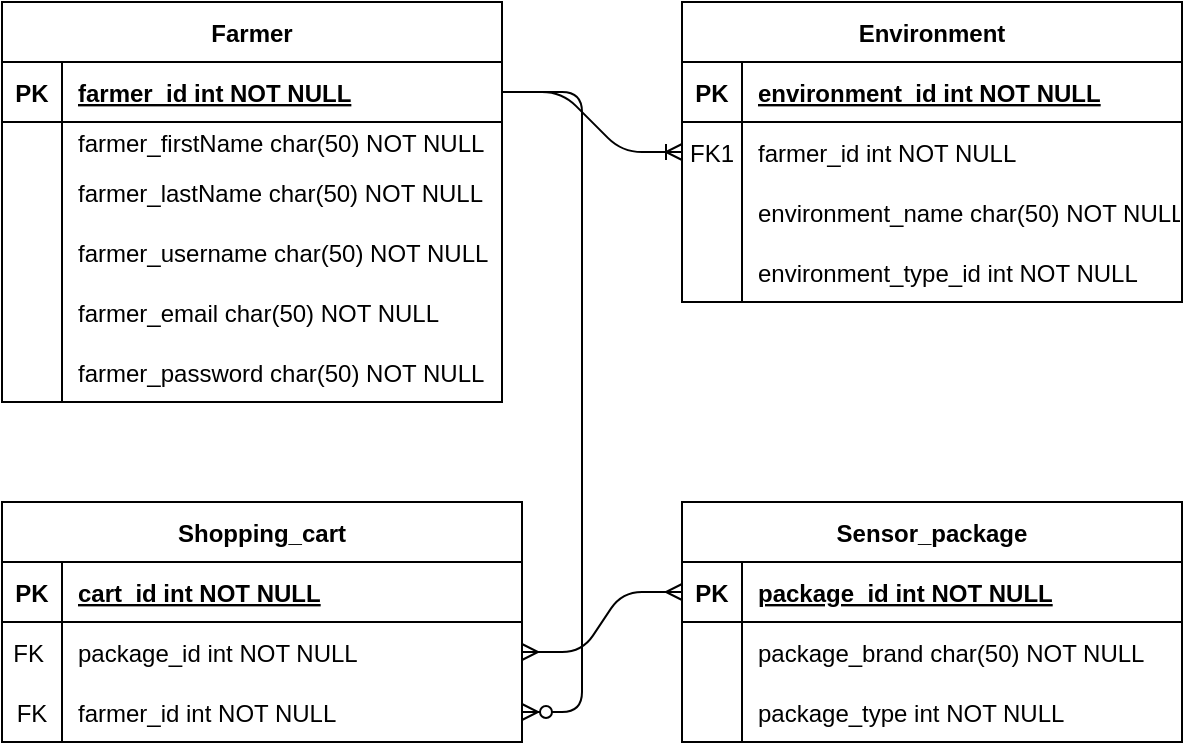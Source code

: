 <mxfile version="14.9.4" type="github">
  <diagram id="ZwBn0brisW2evT-QKYZO" name="Page-1">
    <mxGraphModel dx="1038" dy="547" grid="1" gridSize="10" guides="1" tooltips="1" connect="1" arrows="1" fold="1" page="1" pageScale="1" pageWidth="827" pageHeight="1169" math="0" shadow="0">
      <root>
        <mxCell id="0" />
        <mxCell id="1" parent="0" />
        <mxCell id="tCxnITLoJCfb_9k5bUtl-1" value="Environment" style="shape=table;startSize=30;container=1;collapsible=1;childLayout=tableLayout;fixedRows=1;rowLines=0;fontStyle=1;align=center;resizeLast=1;" parent="1" vertex="1">
          <mxGeometry x="460" y="130" width="250" height="150" as="geometry" />
        </mxCell>
        <mxCell id="tCxnITLoJCfb_9k5bUtl-2" value="" style="shape=partialRectangle;collapsible=0;dropTarget=0;pointerEvents=0;fillColor=none;points=[[0,0.5],[1,0.5]];portConstraint=eastwest;top=0;left=0;right=0;bottom=1;" parent="tCxnITLoJCfb_9k5bUtl-1" vertex="1">
          <mxGeometry y="30" width="250" height="30" as="geometry" />
        </mxCell>
        <mxCell id="tCxnITLoJCfb_9k5bUtl-3" value="PK" style="shape=partialRectangle;overflow=hidden;connectable=0;fillColor=none;top=0;left=0;bottom=0;right=0;fontStyle=1;" parent="tCxnITLoJCfb_9k5bUtl-2" vertex="1">
          <mxGeometry width="30" height="30" as="geometry" />
        </mxCell>
        <mxCell id="tCxnITLoJCfb_9k5bUtl-4" value="environment_id int NOT NULL " style="shape=partialRectangle;overflow=hidden;connectable=0;fillColor=none;top=0;left=0;bottom=0;right=0;align=left;spacingLeft=6;fontStyle=5;" parent="tCxnITLoJCfb_9k5bUtl-2" vertex="1">
          <mxGeometry x="30" width="220" height="30" as="geometry" />
        </mxCell>
        <mxCell id="tCxnITLoJCfb_9k5bUtl-5" value="" style="shape=partialRectangle;collapsible=0;dropTarget=0;pointerEvents=0;fillColor=none;points=[[0,0.5],[1,0.5]];portConstraint=eastwest;top=0;left=0;right=0;bottom=0;" parent="tCxnITLoJCfb_9k5bUtl-1" vertex="1">
          <mxGeometry y="60" width="250" height="30" as="geometry" />
        </mxCell>
        <mxCell id="tCxnITLoJCfb_9k5bUtl-6" value="FK1" style="shape=partialRectangle;overflow=hidden;connectable=0;fillColor=none;top=0;left=0;bottom=0;right=0;" parent="tCxnITLoJCfb_9k5bUtl-5" vertex="1">
          <mxGeometry width="30" height="30" as="geometry" />
        </mxCell>
        <mxCell id="tCxnITLoJCfb_9k5bUtl-7" value="farmer_id int NOT NULL" style="shape=partialRectangle;overflow=hidden;connectable=0;fillColor=none;top=0;left=0;bottom=0;right=0;align=left;spacingLeft=6;" parent="tCxnITLoJCfb_9k5bUtl-5" vertex="1">
          <mxGeometry x="30" width="220" height="30" as="geometry" />
        </mxCell>
        <mxCell id="tCxnITLoJCfb_9k5bUtl-8" value="" style="shape=partialRectangle;collapsible=0;dropTarget=0;pointerEvents=0;fillColor=none;points=[[0,0.5],[1,0.5]];portConstraint=eastwest;top=0;left=0;right=0;bottom=0;" parent="tCxnITLoJCfb_9k5bUtl-1" vertex="1">
          <mxGeometry y="90" width="250" height="30" as="geometry" />
        </mxCell>
        <mxCell id="tCxnITLoJCfb_9k5bUtl-9" value="" style="shape=partialRectangle;overflow=hidden;connectable=0;fillColor=none;top=0;left=0;bottom=0;right=0;" parent="tCxnITLoJCfb_9k5bUtl-8" vertex="1">
          <mxGeometry width="30" height="30" as="geometry" />
        </mxCell>
        <mxCell id="tCxnITLoJCfb_9k5bUtl-10" value="environment_name char(50) NOT NULL" style="shape=partialRectangle;overflow=hidden;connectable=0;fillColor=none;top=0;left=0;bottom=0;right=0;align=left;spacingLeft=6;" parent="tCxnITLoJCfb_9k5bUtl-8" vertex="1">
          <mxGeometry x="30" width="220" height="30" as="geometry" />
        </mxCell>
        <mxCell id="tCxnITLoJCfb_9k5bUtl-11" value="" style="shape=partialRectangle;collapsible=0;dropTarget=0;pointerEvents=0;fillColor=none;top=0;left=0;bottom=0;right=0;points=[[0,0.5],[1,0.5]];portConstraint=eastwest;" parent="tCxnITLoJCfb_9k5bUtl-1" vertex="1">
          <mxGeometry y="120" width="250" height="30" as="geometry" />
        </mxCell>
        <mxCell id="tCxnITLoJCfb_9k5bUtl-12" value="" style="shape=partialRectangle;connectable=0;fillColor=none;top=0;left=0;bottom=0;right=0;editable=1;overflow=hidden;" parent="tCxnITLoJCfb_9k5bUtl-11" vertex="1">
          <mxGeometry width="30" height="30" as="geometry" />
        </mxCell>
        <mxCell id="tCxnITLoJCfb_9k5bUtl-13" value="environment_type_id int NOT NULL" style="shape=partialRectangle;connectable=0;fillColor=none;top=0;left=0;bottom=0;right=0;align=left;spacingLeft=6;overflow=hidden;" parent="tCxnITLoJCfb_9k5bUtl-11" vertex="1">
          <mxGeometry x="30" width="220" height="30" as="geometry" />
        </mxCell>
        <mxCell id="tCxnITLoJCfb_9k5bUtl-14" value="Farmer" style="shape=table;startSize=30;container=1;collapsible=1;childLayout=tableLayout;fixedRows=1;rowLines=0;fontStyle=1;align=center;resizeLast=1;" parent="1" vertex="1">
          <mxGeometry x="120" y="130" width="250" height="200" as="geometry" />
        </mxCell>
        <mxCell id="tCxnITLoJCfb_9k5bUtl-15" value="" style="shape=partialRectangle;collapsible=0;dropTarget=0;pointerEvents=0;fillColor=none;points=[[0,0.5],[1,0.5]];portConstraint=eastwest;top=0;left=0;right=0;bottom=1;" parent="tCxnITLoJCfb_9k5bUtl-14" vertex="1">
          <mxGeometry y="30" width="250" height="30" as="geometry" />
        </mxCell>
        <mxCell id="tCxnITLoJCfb_9k5bUtl-16" value="PK" style="shape=partialRectangle;overflow=hidden;connectable=0;fillColor=none;top=0;left=0;bottom=0;right=0;fontStyle=1;" parent="tCxnITLoJCfb_9k5bUtl-15" vertex="1">
          <mxGeometry width="30" height="30" as="geometry" />
        </mxCell>
        <mxCell id="tCxnITLoJCfb_9k5bUtl-17" value="farmer_id int NOT NULL " style="shape=partialRectangle;overflow=hidden;connectable=0;fillColor=none;top=0;left=0;bottom=0;right=0;align=left;spacingLeft=6;fontStyle=5;" parent="tCxnITLoJCfb_9k5bUtl-15" vertex="1">
          <mxGeometry x="30" width="220" height="30" as="geometry" />
        </mxCell>
        <mxCell id="tCxnITLoJCfb_9k5bUtl-18" value="" style="shape=partialRectangle;collapsible=0;dropTarget=0;pointerEvents=0;fillColor=none;points=[[0,0.5],[1,0.5]];portConstraint=eastwest;top=0;left=0;right=0;bottom=0;" parent="tCxnITLoJCfb_9k5bUtl-14" vertex="1">
          <mxGeometry y="60" width="250" height="20" as="geometry" />
        </mxCell>
        <mxCell id="tCxnITLoJCfb_9k5bUtl-19" value="" style="shape=partialRectangle;overflow=hidden;connectable=0;fillColor=none;top=0;left=0;bottom=0;right=0;" parent="tCxnITLoJCfb_9k5bUtl-18" vertex="1">
          <mxGeometry width="30" height="20" as="geometry" />
        </mxCell>
        <mxCell id="tCxnITLoJCfb_9k5bUtl-20" value="farmer_firstName char(50) NOT NULL" style="shape=partialRectangle;overflow=hidden;connectable=0;fillColor=none;top=0;left=0;bottom=0;right=0;align=left;spacingLeft=6;" parent="tCxnITLoJCfb_9k5bUtl-18" vertex="1">
          <mxGeometry x="30" width="220" height="20" as="geometry" />
        </mxCell>
        <mxCell id="tCxnITLoJCfb_9k5bUtl-21" value="" style="shape=partialRectangle;collapsible=0;dropTarget=0;pointerEvents=0;fillColor=none;top=0;left=0;bottom=0;right=0;points=[[0,0.5],[1,0.5]];portConstraint=eastwest;" parent="tCxnITLoJCfb_9k5bUtl-14" vertex="1">
          <mxGeometry y="80" width="250" height="30" as="geometry" />
        </mxCell>
        <mxCell id="tCxnITLoJCfb_9k5bUtl-22" value="" style="shape=partialRectangle;connectable=0;fillColor=none;top=0;left=0;bottom=0;right=0;editable=1;overflow=hidden;" parent="tCxnITLoJCfb_9k5bUtl-21" vertex="1">
          <mxGeometry width="30" height="30" as="geometry" />
        </mxCell>
        <mxCell id="tCxnITLoJCfb_9k5bUtl-23" value="farmer_lastName char(50) NOT NULL" style="shape=partialRectangle;connectable=0;fillColor=none;top=0;left=0;bottom=0;right=0;align=left;spacingLeft=6;overflow=hidden;" parent="tCxnITLoJCfb_9k5bUtl-21" vertex="1">
          <mxGeometry x="30" width="220" height="30" as="geometry" />
        </mxCell>
        <mxCell id="tCxnITLoJCfb_9k5bUtl-24" value="" style="shape=partialRectangle;collapsible=0;dropTarget=0;pointerEvents=0;fillColor=none;top=0;left=0;bottom=0;right=0;points=[[0,0.5],[1,0.5]];portConstraint=eastwest;" parent="tCxnITLoJCfb_9k5bUtl-14" vertex="1">
          <mxGeometry y="110" width="250" height="30" as="geometry" />
        </mxCell>
        <mxCell id="tCxnITLoJCfb_9k5bUtl-25" value="" style="shape=partialRectangle;connectable=0;fillColor=none;top=0;left=0;bottom=0;right=0;editable=1;overflow=hidden;" parent="tCxnITLoJCfb_9k5bUtl-24" vertex="1">
          <mxGeometry width="30" height="30" as="geometry" />
        </mxCell>
        <mxCell id="tCxnITLoJCfb_9k5bUtl-26" value="farmer_username char(50) NOT NULL" style="shape=partialRectangle;connectable=0;fillColor=none;top=0;left=0;bottom=0;right=0;align=left;spacingLeft=6;overflow=hidden;" parent="tCxnITLoJCfb_9k5bUtl-24" vertex="1">
          <mxGeometry x="30" width="220" height="30" as="geometry" />
        </mxCell>
        <mxCell id="tCxnITLoJCfb_9k5bUtl-27" value="" style="shape=partialRectangle;collapsible=0;dropTarget=0;pointerEvents=0;fillColor=none;top=0;left=0;bottom=0;right=0;points=[[0,0.5],[1,0.5]];portConstraint=eastwest;" parent="tCxnITLoJCfb_9k5bUtl-14" vertex="1">
          <mxGeometry y="140" width="250" height="30" as="geometry" />
        </mxCell>
        <mxCell id="tCxnITLoJCfb_9k5bUtl-28" value="" style="shape=partialRectangle;connectable=0;fillColor=none;top=0;left=0;bottom=0;right=0;editable=1;overflow=hidden;" parent="tCxnITLoJCfb_9k5bUtl-27" vertex="1">
          <mxGeometry width="30" height="30" as="geometry" />
        </mxCell>
        <mxCell id="tCxnITLoJCfb_9k5bUtl-29" value="farmer_email char(50) NOT NULL" style="shape=partialRectangle;connectable=0;fillColor=none;top=0;left=0;bottom=0;right=0;align=left;spacingLeft=6;overflow=hidden;" parent="tCxnITLoJCfb_9k5bUtl-27" vertex="1">
          <mxGeometry x="30" width="220" height="30" as="geometry" />
        </mxCell>
        <mxCell id="tCxnITLoJCfb_9k5bUtl-30" value="" style="shape=partialRectangle;collapsible=0;dropTarget=0;pointerEvents=0;fillColor=none;top=0;left=0;bottom=0;right=0;points=[[0,0.5],[1,0.5]];portConstraint=eastwest;" parent="tCxnITLoJCfb_9k5bUtl-14" vertex="1">
          <mxGeometry y="170" width="250" height="30" as="geometry" />
        </mxCell>
        <mxCell id="tCxnITLoJCfb_9k5bUtl-31" value="" style="shape=partialRectangle;connectable=0;fillColor=none;top=0;left=0;bottom=0;right=0;editable=1;overflow=hidden;" parent="tCxnITLoJCfb_9k5bUtl-30" vertex="1">
          <mxGeometry width="30" height="30" as="geometry" />
        </mxCell>
        <mxCell id="tCxnITLoJCfb_9k5bUtl-32" value="farmer_password char(50) NOT NULL" style="shape=partialRectangle;connectable=0;fillColor=none;top=0;left=0;bottom=0;right=0;align=left;spacingLeft=6;overflow=hidden;" parent="tCxnITLoJCfb_9k5bUtl-30" vertex="1">
          <mxGeometry x="30" width="220" height="30" as="geometry" />
        </mxCell>
        <mxCell id="tCxnITLoJCfb_9k5bUtl-33" value="" style="edgeStyle=entityRelationEdgeStyle;fontSize=12;html=1;endArrow=ERoneToMany;exitX=1;exitY=0.5;exitDx=0;exitDy=0;" parent="1" source="tCxnITLoJCfb_9k5bUtl-15" target="tCxnITLoJCfb_9k5bUtl-5" edge="1">
          <mxGeometry width="100" height="100" relative="1" as="geometry">
            <mxPoint x="240" y="450" as="sourcePoint" />
            <mxPoint x="340" y="350" as="targetPoint" />
          </mxGeometry>
        </mxCell>
        <mxCell id="iV6HjV9WesMOQAY3Fkkr-1" value="Shopping_cart" style="shape=table;startSize=30;container=1;collapsible=1;childLayout=tableLayout;fixedRows=1;rowLines=0;fontStyle=1;align=center;resizeLast=1;" vertex="1" parent="1">
          <mxGeometry x="120" y="380" width="260" height="120" as="geometry" />
        </mxCell>
        <mxCell id="iV6HjV9WesMOQAY3Fkkr-2" value="" style="shape=partialRectangle;collapsible=0;dropTarget=0;pointerEvents=0;fillColor=none;top=0;left=0;bottom=1;right=0;points=[[0,0.5],[1,0.5]];portConstraint=eastwest;" vertex="1" parent="iV6HjV9WesMOQAY3Fkkr-1">
          <mxGeometry y="30" width="260" height="30" as="geometry" />
        </mxCell>
        <mxCell id="iV6HjV9WesMOQAY3Fkkr-3" value="PK" style="shape=partialRectangle;connectable=0;fillColor=none;top=0;left=0;bottom=0;right=0;fontStyle=1;overflow=hidden;" vertex="1" parent="iV6HjV9WesMOQAY3Fkkr-2">
          <mxGeometry width="30" height="30" as="geometry" />
        </mxCell>
        <mxCell id="iV6HjV9WesMOQAY3Fkkr-4" value="cart_id int NOT NULL" style="shape=partialRectangle;connectable=0;fillColor=none;top=0;left=0;bottom=0;right=0;align=left;spacingLeft=6;fontStyle=5;overflow=hidden;" vertex="1" parent="iV6HjV9WesMOQAY3Fkkr-2">
          <mxGeometry x="30" width="230" height="30" as="geometry" />
        </mxCell>
        <mxCell id="iV6HjV9WesMOQAY3Fkkr-5" value="" style="shape=partialRectangle;collapsible=0;dropTarget=0;pointerEvents=0;fillColor=none;top=0;left=0;bottom=0;right=0;points=[[0,0.5],[1,0.5]];portConstraint=eastwest;" vertex="1" parent="iV6HjV9WesMOQAY3Fkkr-1">
          <mxGeometry y="60" width="260" height="30" as="geometry" />
        </mxCell>
        <mxCell id="iV6HjV9WesMOQAY3Fkkr-6" value="FK " style="shape=partialRectangle;connectable=0;fillColor=none;top=0;left=0;bottom=0;right=0;editable=1;overflow=hidden;" vertex="1" parent="iV6HjV9WesMOQAY3Fkkr-5">
          <mxGeometry width="30" height="30" as="geometry" />
        </mxCell>
        <mxCell id="iV6HjV9WesMOQAY3Fkkr-7" value="package_id int NOT NULL" style="shape=partialRectangle;connectable=0;fillColor=none;top=0;left=0;bottom=0;right=0;align=left;spacingLeft=6;overflow=hidden;fontStyle=0;strokeColor=none;strokeWidth=0;" vertex="1" parent="iV6HjV9WesMOQAY3Fkkr-5">
          <mxGeometry x="30" width="230" height="30" as="geometry" />
        </mxCell>
        <mxCell id="iV6HjV9WesMOQAY3Fkkr-8" value="" style="shape=partialRectangle;collapsible=0;dropTarget=0;pointerEvents=0;fillColor=none;top=0;left=0;bottom=0;right=0;points=[[0,0.5],[1,0.5]];portConstraint=eastwest;" vertex="1" parent="iV6HjV9WesMOQAY3Fkkr-1">
          <mxGeometry y="90" width="260" height="30" as="geometry" />
        </mxCell>
        <mxCell id="iV6HjV9WesMOQAY3Fkkr-9" value="FK" style="shape=partialRectangle;connectable=0;fillColor=none;top=0;left=0;bottom=0;right=0;editable=1;overflow=hidden;" vertex="1" parent="iV6HjV9WesMOQAY3Fkkr-8">
          <mxGeometry width="30" height="30" as="geometry" />
        </mxCell>
        <mxCell id="iV6HjV9WesMOQAY3Fkkr-10" value="farmer_id int NOT NULL" style="shape=partialRectangle;connectable=0;fillColor=none;top=0;left=0;bottom=0;right=0;align=left;spacingLeft=6;overflow=hidden;fontStyle=0" vertex="1" parent="iV6HjV9WesMOQAY3Fkkr-8">
          <mxGeometry x="30" width="230" height="30" as="geometry" />
        </mxCell>
        <mxCell id="iV6HjV9WesMOQAY3Fkkr-14" value="Sensor_package" style="shape=table;startSize=30;container=1;collapsible=1;childLayout=tableLayout;fixedRows=1;rowLines=0;fontStyle=1;align=center;resizeLast=1;" vertex="1" parent="1">
          <mxGeometry x="460" y="380" width="250" height="120" as="geometry" />
        </mxCell>
        <mxCell id="iV6HjV9WesMOQAY3Fkkr-15" value="" style="shape=partialRectangle;collapsible=0;dropTarget=0;pointerEvents=0;fillColor=none;top=0;left=0;bottom=1;right=0;points=[[0,0.5],[1,0.5]];portConstraint=eastwest;" vertex="1" parent="iV6HjV9WesMOQAY3Fkkr-14">
          <mxGeometry y="30" width="250" height="30" as="geometry" />
        </mxCell>
        <mxCell id="iV6HjV9WesMOQAY3Fkkr-16" value="PK" style="shape=partialRectangle;connectable=0;fillColor=none;top=0;left=0;bottom=0;right=0;fontStyle=1;overflow=hidden;" vertex="1" parent="iV6HjV9WesMOQAY3Fkkr-15">
          <mxGeometry width="30" height="30" as="geometry" />
        </mxCell>
        <mxCell id="iV6HjV9WesMOQAY3Fkkr-17" value="package_id int NOT NULL" style="shape=partialRectangle;connectable=0;fillColor=none;top=0;left=0;bottom=0;right=0;align=left;spacingLeft=6;fontStyle=5;overflow=hidden;" vertex="1" parent="iV6HjV9WesMOQAY3Fkkr-15">
          <mxGeometry x="30" width="220" height="30" as="geometry" />
        </mxCell>
        <mxCell id="iV6HjV9WesMOQAY3Fkkr-18" value="" style="shape=partialRectangle;collapsible=0;dropTarget=0;pointerEvents=0;fillColor=none;top=0;left=0;bottom=0;right=0;points=[[0,0.5],[1,0.5]];portConstraint=eastwest;" vertex="1" parent="iV6HjV9WesMOQAY3Fkkr-14">
          <mxGeometry y="60" width="250" height="30" as="geometry" />
        </mxCell>
        <mxCell id="iV6HjV9WesMOQAY3Fkkr-19" value="" style="shape=partialRectangle;connectable=0;fillColor=none;top=0;left=0;bottom=0;right=0;editable=1;overflow=hidden;" vertex="1" parent="iV6HjV9WesMOQAY3Fkkr-18">
          <mxGeometry width="30" height="30" as="geometry" />
        </mxCell>
        <mxCell id="iV6HjV9WesMOQAY3Fkkr-20" value="package_brand char(50) NOT NULL" style="shape=partialRectangle;connectable=0;fillColor=none;top=0;left=0;bottom=0;right=0;align=left;spacingLeft=6;overflow=hidden;" vertex="1" parent="iV6HjV9WesMOQAY3Fkkr-18">
          <mxGeometry x="30" width="220" height="30" as="geometry" />
        </mxCell>
        <mxCell id="iV6HjV9WesMOQAY3Fkkr-21" value="" style="shape=partialRectangle;collapsible=0;dropTarget=0;pointerEvents=0;fillColor=none;top=0;left=0;bottom=0;right=0;points=[[0,0.5],[1,0.5]];portConstraint=eastwest;" vertex="1" parent="iV6HjV9WesMOQAY3Fkkr-14">
          <mxGeometry y="90" width="250" height="30" as="geometry" />
        </mxCell>
        <mxCell id="iV6HjV9WesMOQAY3Fkkr-22" value="" style="shape=partialRectangle;connectable=0;fillColor=none;top=0;left=0;bottom=0;right=0;editable=1;overflow=hidden;" vertex="1" parent="iV6HjV9WesMOQAY3Fkkr-21">
          <mxGeometry width="30" height="30" as="geometry" />
        </mxCell>
        <mxCell id="iV6HjV9WesMOQAY3Fkkr-23" value="package_type int NOT NULL" style="shape=partialRectangle;connectable=0;fillColor=none;top=0;left=0;bottom=0;right=0;align=left;spacingLeft=6;overflow=hidden;" vertex="1" parent="iV6HjV9WesMOQAY3Fkkr-21">
          <mxGeometry x="30" width="220" height="30" as="geometry" />
        </mxCell>
        <mxCell id="iV6HjV9WesMOQAY3Fkkr-28" value="" style="edgeStyle=entityRelationEdgeStyle;fontSize=12;html=1;endArrow=ERmany;startArrow=ERmany;entryX=0;entryY=0.5;entryDx=0;entryDy=0;exitX=1;exitY=0.5;exitDx=0;exitDy=0;" edge="1" parent="1" source="iV6HjV9WesMOQAY3Fkkr-5" target="iV6HjV9WesMOQAY3Fkkr-15">
          <mxGeometry width="100" height="100" relative="1" as="geometry">
            <mxPoint x="320" y="650" as="sourcePoint" />
            <mxPoint x="420" y="550" as="targetPoint" />
          </mxGeometry>
        </mxCell>
        <mxCell id="iV6HjV9WesMOQAY3Fkkr-33" value="" style="edgeStyle=entityRelationEdgeStyle;fontSize=12;html=1;endArrow=ERzeroToMany;endFill=1;exitX=1;exitY=0.5;exitDx=0;exitDy=0;" edge="1" parent="1" source="tCxnITLoJCfb_9k5bUtl-15" target="iV6HjV9WesMOQAY3Fkkr-8">
          <mxGeometry width="100" height="100" relative="1" as="geometry">
            <mxPoint x="400" y="380" as="sourcePoint" />
            <mxPoint x="500" y="280" as="targetPoint" />
          </mxGeometry>
        </mxCell>
      </root>
    </mxGraphModel>
  </diagram>
</mxfile>
